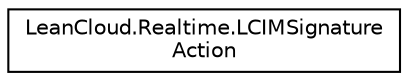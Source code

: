 digraph "Graphical Class Hierarchy"
{
  edge [fontname="Helvetica",fontsize="10",labelfontname="Helvetica",labelfontsize="10"];
  node [fontname="Helvetica",fontsize="10",shape=record];
  rankdir="LR";
  Node1 [label="LeanCloud.Realtime.LCIMSignature\lAction",height=0.2,width=0.4,color="black", fillcolor="white", style="filled",URL="$classLeanCloud_1_1Realtime_1_1LCIMSignatureAction.html",tooltip="支持签名的动作 "];
}
